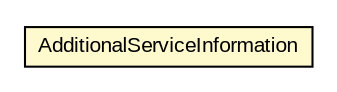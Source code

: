 #!/usr/local/bin/dot
#
# Class diagram 
# Generated by UMLGraph version R5_6-24-gf6e263 (http://www.umlgraph.org/)
#

digraph G {
	edge [fontname="arial",fontsize=10,labelfontname="arial",labelfontsize=10];
	node [fontname="arial",fontsize=10,shape=plaintext];
	nodesep=0.25;
	ranksep=0.5;
	// eu.europa.esig.dss.validation.process.qualification.trust.AdditionalServiceInformation
	c163723 [label=<<table title="eu.europa.esig.dss.validation.process.qualification.trust.AdditionalServiceInformation" border="0" cellborder="1" cellspacing="0" cellpadding="2" port="p" bgcolor="lemonChiffon" href="./AdditionalServiceInformation.html">
		<tr><td><table border="0" cellspacing="0" cellpadding="1">
<tr><td align="center" balign="center"> AdditionalServiceInformation </td></tr>
		</table></td></tr>
		</table>>, URL="./AdditionalServiceInformation.html", fontname="arial", fontcolor="black", fontsize=10.0];
}

